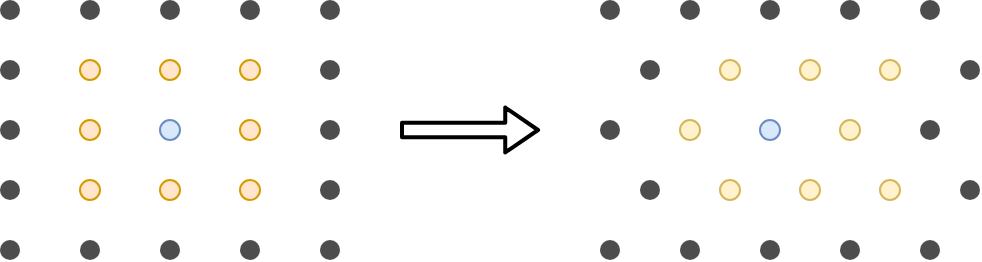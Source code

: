 <mxfile>
    <diagram id="eRGZcs7SG9Er2lhAttIu" name="Page-1">
        <mxGraphModel dx="608" dy="431" grid="1" gridSize="5" guides="1" tooltips="1" connect="1" arrows="1" fold="1" page="1" pageScale="1" pageWidth="850" pageHeight="1100" math="0" shadow="0">
            <root>
                <mxCell id="0"/>
                <mxCell id="1" parent="0" visible="0"/>
                <mxCell id="329" value="grid_transform_map_generation" parent="0"/>
                <mxCell id="330" value="" style="shape=ellipse;fillColor=#4D4D4D;strokeColor=none;html=1;sketch=0;shadow=0;" parent="329" vertex="1">
                    <mxGeometry x="380" y="240" width="10" height="10" as="geometry"/>
                </mxCell>
                <mxCell id="331" value="" style="shape=ellipse;fillColor=#4D4D4D;strokeColor=none;html=1;sketch=0;shadow=0;" parent="329" vertex="1">
                    <mxGeometry x="420" y="240" width="10" height="10" as="geometry"/>
                </mxCell>
                <mxCell id="332" value="" style="shape=ellipse;fillColor=#4D4D4D;strokeColor=none;html=1;sketch=0;shadow=0;" parent="329" vertex="1">
                    <mxGeometry x="460" y="240" width="10" height="10" as="geometry"/>
                </mxCell>
                <mxCell id="333" value="" style="shape=ellipse;fillColor=#4D4D4D;strokeColor=none;html=1;sketch=0;shadow=0;" parent="329" vertex="1">
                    <mxGeometry x="400" y="210" width="10" height="10" as="geometry"/>
                </mxCell>
                <mxCell id="334" value="" style="shape=ellipse;fillColor=#fff2cc;strokeColor=#d6b656;html=1;sketch=0;shadow=0;" parent="329" vertex="1">
                    <mxGeometry x="440" y="210" width="10" height="10" as="geometry"/>
                </mxCell>
                <mxCell id="335" value="" style="shape=ellipse;fillColor=#fff2cc;strokeColor=#d6b656;html=1;sketch=0;shadow=0;" parent="329" vertex="1">
                    <mxGeometry x="480" y="210" width="10" height="10" as="geometry"/>
                </mxCell>
                <mxCell id="336" value="" style="shape=ellipse;fillColor=#4D4D4D;strokeColor=none;html=1;sketch=0;shadow=0;" parent="329" vertex="1">
                    <mxGeometry x="380" y="180" width="10" height="10" as="geometry"/>
                </mxCell>
                <mxCell id="337" value="" style="shape=ellipse;fillColor=#fff2cc;strokeColor=#d6b656;html=1;sketch=0;shadow=0;" parent="329" vertex="1">
                    <mxGeometry x="420" y="180" width="10" height="10" as="geometry"/>
                </mxCell>
                <mxCell id="338" value="" style="shape=ellipse;fillColor=#dae8fc;strokeColor=#6c8ebf;html=1;sketch=0;shadow=0;" parent="329" vertex="1">
                    <mxGeometry x="460" y="180" width="10" height="10" as="geometry"/>
                </mxCell>
                <mxCell id="339" value="" style="shape=ellipse;fillColor=#4D4D4D;strokeColor=none;html=1;sketch=0;shadow=0;" parent="329" vertex="1">
                    <mxGeometry x="400" y="150" width="10" height="10" as="geometry"/>
                </mxCell>
                <mxCell id="340" value="" style="shape=ellipse;fillColor=#fff2cc;strokeColor=#d6b656;html=1;sketch=0;shadow=0;" parent="329" vertex="1">
                    <mxGeometry x="440" y="150" width="10" height="10" as="geometry"/>
                </mxCell>
                <mxCell id="341" value="" style="shape=ellipse;fillColor=#4D4D4D;strokeColor=none;html=1;sketch=0;shadow=0;" parent="329" vertex="1">
                    <mxGeometry x="380" y="120" width="10" height="10" as="geometry"/>
                </mxCell>
                <mxCell id="342" value="" style="shape=ellipse;fillColor=#4D4D4D;strokeColor=none;html=1;sketch=0;shadow=0;" parent="329" vertex="1">
                    <mxGeometry x="420" y="120" width="10" height="10" as="geometry"/>
                </mxCell>
                <mxCell id="343" value="" style="shape=ellipse;fillColor=#4D4D4D;strokeColor=none;html=1;sketch=0;shadow=0;" parent="329" vertex="1">
                    <mxGeometry x="460" y="120" width="10" height="10" as="geometry"/>
                </mxCell>
                <mxCell id="344" value="" style="shape=ellipse;fillColor=#4D4D4D;strokeColor=none;html=1;sketch=0;shadow=0;" parent="329" vertex="1">
                    <mxGeometry x="500" y="240" width="10" height="10" as="geometry"/>
                </mxCell>
                <mxCell id="345" value="" style="shape=ellipse;fillColor=#4D4D4D;strokeColor=none;html=1;sketch=0;shadow=0;" parent="329" vertex="1">
                    <mxGeometry x="540" y="240" width="10" height="10" as="geometry"/>
                </mxCell>
                <mxCell id="346" value="" style="shape=ellipse;fillColor=#fff2cc;strokeColor=#d6b656;html=1;sketch=0;shadow=0;" parent="329" vertex="1">
                    <mxGeometry x="520" y="210" width="10" height="10" as="geometry"/>
                </mxCell>
                <mxCell id="347" value="" style="shape=ellipse;fillColor=#4D4D4D;strokeColor=none;html=1;sketch=0;shadow=0;" parent="329" vertex="1">
                    <mxGeometry x="560" y="210" width="10" height="10" as="geometry"/>
                </mxCell>
                <mxCell id="348" value="" style="shape=ellipse;fillColor=#fff2cc;strokeColor=#d6b656;html=1;sketch=0;shadow=0;" parent="329" vertex="1">
                    <mxGeometry x="500" y="180" width="10" height="10" as="geometry"/>
                </mxCell>
                <mxCell id="349" value="" style="shape=ellipse;fillColor=#4D4D4D;strokeColor=none;html=1;sketch=0;shadow=0;" parent="329" vertex="1">
                    <mxGeometry x="540" y="180" width="10" height="10" as="geometry"/>
                </mxCell>
                <mxCell id="350" value="" style="shape=ellipse;fillColor=#fff2cc;strokeColor=#d6b656;html=1;sketch=0;shadow=0;" parent="329" vertex="1">
                    <mxGeometry x="480" y="150" width="10" height="10" as="geometry"/>
                </mxCell>
                <mxCell id="351" value="" style="shape=ellipse;fillColor=#fff2cc;strokeColor=#d6b656;html=1;sketch=0;shadow=0;" parent="329" vertex="1">
                    <mxGeometry x="520" y="150" width="10" height="10" as="geometry"/>
                </mxCell>
                <mxCell id="352" value="" style="shape=ellipse;fillColor=#4D4D4D;strokeColor=none;html=1;sketch=0;shadow=0;" parent="329" vertex="1">
                    <mxGeometry x="560" y="150" width="10" height="10" as="geometry"/>
                </mxCell>
                <mxCell id="353" value="" style="shape=ellipse;fillColor=#4D4D4D;strokeColor=none;html=1;sketch=0;shadow=0;" parent="329" vertex="1">
                    <mxGeometry x="500" y="120" width="10" height="10" as="geometry"/>
                </mxCell>
                <mxCell id="354" value="" style="shape=ellipse;fillColor=#4D4D4D;strokeColor=none;html=1;sketch=0;shadow=0;" parent="329" vertex="1">
                    <mxGeometry x="540" y="120" width="10" height="10" as="geometry"/>
                </mxCell>
                <mxCell id="355" value="" style="shape=ellipse;fillColor=#4D4D4D;strokeColor=none;html=1;sketch=0;shadow=0;" parent="329" vertex="1">
                    <mxGeometry x="80" y="240" width="10" height="10" as="geometry"/>
                </mxCell>
                <mxCell id="356" value="" style="shape=ellipse;fillColor=#4D4D4D;strokeColor=none;html=1;sketch=0;shadow=0;" parent="329" vertex="1">
                    <mxGeometry x="120" y="240" width="10" height="10" as="geometry"/>
                </mxCell>
                <mxCell id="357" value="" style="shape=ellipse;fillColor=#4D4D4D;strokeColor=none;html=1;sketch=0;shadow=0;" parent="329" vertex="1">
                    <mxGeometry x="160" y="240" width="10" height="10" as="geometry"/>
                </mxCell>
                <mxCell id="358" value="" style="shape=ellipse;fillColor=#4D4D4D;strokeColor=none;html=1;sketch=0;shadow=0;" parent="329" vertex="1">
                    <mxGeometry x="80" y="210" width="10" height="10" as="geometry"/>
                </mxCell>
                <mxCell id="359" value="" style="shape=ellipse;fillColor=#ffe6cc;strokeColor=#d79b00;html=1;sketch=0;shadow=0;" parent="329" vertex="1">
                    <mxGeometry x="120" y="210" width="10" height="10" as="geometry"/>
                </mxCell>
                <mxCell id="360" value="" style="shape=ellipse;fillColor=#ffe6cc;strokeColor=#d79b00;html=1;sketch=0;shadow=0;" parent="329" vertex="1">
                    <mxGeometry x="160" y="210" width="10" height="10" as="geometry"/>
                </mxCell>
                <mxCell id="361" value="" style="shape=ellipse;fillColor=#4D4D4D;strokeColor=none;html=1;sketch=0;shadow=0;" parent="329" vertex="1">
                    <mxGeometry x="80" y="180" width="10" height="10" as="geometry"/>
                </mxCell>
                <mxCell id="362" value="" style="shape=ellipse;fillColor=#ffe6cc;strokeColor=#d79b00;html=1;sketch=0;shadow=0;" parent="329" vertex="1">
                    <mxGeometry x="120" y="180" width="10" height="10" as="geometry"/>
                </mxCell>
                <mxCell id="363" value="" style="shape=ellipse;fillColor=#dae8fc;strokeColor=#6c8ebf;html=1;sketch=0;shadow=0;" parent="329" vertex="1">
                    <mxGeometry x="160" y="180" width="10" height="10" as="geometry"/>
                </mxCell>
                <mxCell id="364" value="" style="shape=ellipse;fillColor=#4D4D4D;strokeColor=none;html=1;sketch=0;shadow=0;" parent="329" vertex="1">
                    <mxGeometry x="80" y="150" width="10" height="10" as="geometry"/>
                </mxCell>
                <mxCell id="365" value="" style="shape=ellipse;fillColor=#ffe6cc;strokeColor=#d79b00;html=1;sketch=0;shadow=0;" parent="329" vertex="1">
                    <mxGeometry x="120" y="150" width="10" height="10" as="geometry"/>
                </mxCell>
                <mxCell id="366" value="" style="shape=ellipse;fillColor=#4D4D4D;strokeColor=none;html=1;sketch=0;shadow=0;" parent="329" vertex="1">
                    <mxGeometry x="80" y="120" width="10" height="10" as="geometry"/>
                </mxCell>
                <mxCell id="367" value="" style="shape=ellipse;fillColor=#4D4D4D;strokeColor=none;html=1;sketch=0;shadow=0;" parent="329" vertex="1">
                    <mxGeometry x="120" y="120" width="10" height="10" as="geometry"/>
                </mxCell>
                <mxCell id="368" value="" style="shape=ellipse;fillColor=#4D4D4D;strokeColor=none;html=1;sketch=0;shadow=0;" parent="329" vertex="1">
                    <mxGeometry x="160" y="120" width="10" height="10" as="geometry"/>
                </mxCell>
                <mxCell id="369" value="" style="shape=ellipse;fillColor=#4D4D4D;strokeColor=none;html=1;sketch=0;shadow=0;" parent="329" vertex="1">
                    <mxGeometry x="200" y="240" width="10" height="10" as="geometry"/>
                </mxCell>
                <mxCell id="370" value="" style="shape=ellipse;fillColor=#4D4D4D;strokeColor=none;html=1;sketch=0;shadow=0;" parent="329" vertex="1">
                    <mxGeometry x="240" y="240" width="10" height="10" as="geometry"/>
                </mxCell>
                <mxCell id="371" value="" style="shape=ellipse;fillColor=#ffe6cc;strokeColor=#d79b00;html=1;sketch=0;shadow=0;" parent="329" vertex="1">
                    <mxGeometry x="200" y="210" width="10" height="10" as="geometry"/>
                </mxCell>
                <mxCell id="372" value="" style="shape=ellipse;fillColor=#4D4D4D;strokeColor=none;html=1;sketch=0;shadow=0;" parent="329" vertex="1">
                    <mxGeometry x="240" y="210" width="10" height="10" as="geometry"/>
                </mxCell>
                <mxCell id="373" value="" style="shape=ellipse;fillColor=#ffe6cc;strokeColor=#d79b00;html=1;sketch=0;shadow=0;" parent="329" vertex="1">
                    <mxGeometry x="200" y="180" width="10" height="10" as="geometry"/>
                </mxCell>
                <mxCell id="374" value="" style="shape=ellipse;fillColor=#4D4D4D;strokeColor=none;html=1;sketch=0;shadow=0;" parent="329" vertex="1">
                    <mxGeometry x="240" y="180" width="10" height="10" as="geometry"/>
                </mxCell>
                <mxCell id="375" value="" style="shape=ellipse;fillColor=#ffe6cc;strokeColor=#d79b00;html=1;sketch=0;shadow=0;" parent="329" vertex="1">
                    <mxGeometry x="160" y="150" width="10" height="10" as="geometry"/>
                </mxCell>
                <mxCell id="376" value="" style="shape=ellipse;fillColor=#ffe6cc;strokeColor=#d79b00;html=1;sketch=0;shadow=0;" parent="329" vertex="1">
                    <mxGeometry x="200" y="150" width="10" height="10" as="geometry"/>
                </mxCell>
                <mxCell id="377" value="" style="shape=ellipse;fillColor=#4D4D4D;strokeColor=none;html=1;sketch=0;shadow=0;" parent="329" vertex="1">
                    <mxGeometry x="240" y="150" width="10" height="10" as="geometry"/>
                </mxCell>
                <mxCell id="378" value="" style="shape=ellipse;fillColor=#4D4D4D;strokeColor=none;html=1;sketch=0;shadow=0;" parent="329" vertex="1">
                    <mxGeometry x="200" y="120" width="10" height="10" as="geometry"/>
                </mxCell>
                <mxCell id="379" value="" style="shape=ellipse;fillColor=#4D4D4D;strokeColor=none;html=1;sketch=0;shadow=0;" parent="329" vertex="1">
                    <mxGeometry x="240" y="120" width="10" height="10" as="geometry"/>
                </mxCell>
                <mxCell id="380" value="" style="shape=flexArrow;endArrow=classic;html=1;rounded=1;shadow=0;labelBorderColor=none;comic=0;sketch=1;jiggle=0;curveFitting=0;simplification=1;sketchStyle=rough;strokeColor=default;strokeWidth=2;startSize=0;endSize=4.795;jumpStyle=none;endWidth=13.243;width=6.19;" parent="329" edge="1">
                    <mxGeometry width="50" height="50" relative="1" as="geometry">
                        <mxPoint x="280" y="185.0" as="sourcePoint"/>
                        <mxPoint x="350" y="185.0" as="targetPoint"/>
                    </mxGeometry>
                </mxCell>
                <mxCell id="381" value="map_generation_example" parent="0" visible="0"/>
                <mxCell id="382" value="" style="whiteSpace=wrap;html=1;aspect=fixed;strokeColor=#B3B3B3;strokeWidth=3;fillColor=#f8cecc;movable=1;resizable=1;rotatable=1;deletable=1;editable=1;connectable=1;" parent="381" vertex="1">
                    <mxGeometry x="350" y="365" width="250" height="250" as="geometry"/>
                </mxCell>
                <mxCell id="383" value="" style="shape=parallelogram;perimeter=parallelogramPerimeter;whiteSpace=wrap;html=1;fixedSize=1;strokeColor=none;strokeWidth=3;fillColor=#d5e8d4;flipH=0;size=40;" parent="381" vertex="1">
                    <mxGeometry x="495" y="490" width="60" height="60" as="geometry"/>
                </mxCell>
                <mxCell id="384" value="" style="shape=parallelogram;perimeter=parallelogramPerimeter;whiteSpace=wrap;html=1;fixedSize=1;strokeColor=none;strokeWidth=3;fillColor=#d5e8d4;flipH=0;size=30;" parent="381" vertex="1">
                    <mxGeometry x="505" y="505" width="60" height="45" as="geometry"/>
                </mxCell>
                <mxCell id="385" value="" style="shape=parallelogram;perimeter=parallelogramPerimeter;whiteSpace=wrap;html=1;fixedSize=1;strokeColor=none;strokeWidth=3;fillColor=#d5e8d4;flipH=0;size=40;" parent="381" vertex="1">
                    <mxGeometry x="415" y="520" width="60" height="60" as="geometry"/>
                </mxCell>
                <mxCell id="386" value="" style="shape=parallelogram;perimeter=parallelogramPerimeter;whiteSpace=wrap;html=1;fixedSize=1;strokeColor=none;strokeWidth=3;fillColor=#d5e8d4;flipH=0;size=40;" parent="381" vertex="1">
                    <mxGeometry x="405" y="505" width="60" height="60" as="geometry"/>
                </mxCell>
                <mxCell id="387" value="" style="shape=parallelogram;perimeter=parallelogramPerimeter;whiteSpace=wrap;html=1;fixedSize=1;strokeColor=none;strokeWidth=3;fillColor=#d5e8d4;flipH=0;size=40;" parent="381" vertex="1">
                    <mxGeometry x="405" y="445" width="80" height="60" as="geometry"/>
                </mxCell>
                <mxCell id="388" value="" style="shape=parallelogram;perimeter=parallelogramPerimeter;whiteSpace=wrap;html=1;fixedSize=1;strokeColor=none;strokeWidth=3;fillColor=#d5e8d4;flipH=1;size=30;" parent="381" vertex="1">
                    <mxGeometry x="405" y="505" width="80" height="45" as="geometry"/>
                </mxCell>
                <mxCell id="389" value="" style="shape=parallelogram;perimeter=parallelogramPerimeter;whiteSpace=wrap;html=1;fixedSize=1;strokeColor=none;strokeWidth=3;fillColor=#d5e8d4;flipH=1;size=50;" parent="381" vertex="1">
                    <mxGeometry x="405" y="445" width="90" height="75" as="geometry"/>
                </mxCell>
                <mxCell id="390" value="" style="shape=parallelogram;perimeter=parallelogramPerimeter;whiteSpace=wrap;html=1;fixedSize=1;strokeColor=none;strokeWidth=3;fillColor=#d5e8d4;flipH=1;size=10;" parent="381" vertex="1">
                    <mxGeometry x="415" y="430" width="70" height="15" as="geometry"/>
                </mxCell>
                <mxCell id="391" value="" style="shape=parallelogram;perimeter=parallelogramPerimeter;whiteSpace=wrap;html=1;fixedSize=1;strokeColor=none;strokeWidth=3;fillColor=#d5e8d4;flipH=0;size=10;" parent="381" vertex="1">
                    <mxGeometry x="405" y="430" width="70" height="15" as="geometry"/>
                </mxCell>
                <mxCell id="392" value="" style="shape=parallelogram;perimeter=parallelogramPerimeter;whiteSpace=wrap;html=1;fixedSize=1;strokeColor=none;strokeWidth=3;fillColor=#d5e8d4;flipH=0;size=10;" parent="381" vertex="1">
                    <mxGeometry x="465" y="520" width="75" height="15" as="geometry"/>
                </mxCell>
                <mxCell id="393" value="" style="shape=parallelogram;perimeter=parallelogramPerimeter;whiteSpace=wrap;html=1;fixedSize=1;strokeColor=none;strokeWidth=3;fillColor=#d5e8d4;flipH=1;size=10;" parent="381" vertex="1">
                    <mxGeometry x="405" y="565" width="30" height="15" as="geometry"/>
                </mxCell>
                <mxCell id="394" value="" style="shape=parallelogram;perimeter=parallelogramPerimeter;whiteSpace=wrap;html=1;fixedSize=1;strokeColor=none;strokeWidth=3;fillColor=#d5e8d4;flipH=1;size=10;" parent="381" vertex="1">
                    <mxGeometry x="535" y="490" width="30" height="15" as="geometry"/>
                </mxCell>
                <mxCell id="395" value="" style="shape=parallelogram;perimeter=parallelogramPerimeter;whiteSpace=wrap;html=1;fixedSize=1;strokeColor=none;strokeWidth=3;fillColor=#d5e8d4;flipH=1;size=50;" parent="381" vertex="1">
                    <mxGeometry x="425" y="475" width="90" height="75" as="geometry"/>
                </mxCell>
                <mxCell id="396" value="" style="shape=ellipse;fillColor=#f8cecc;strokeColor=#b85450;html=1;sketch=0;movable=0;resizable=0;rotatable=0;deletable=0;editable=0;connectable=0;" parent="381" vertex="1">
                    <mxGeometry x="360" y="590" width="10" height="10" as="geometry"/>
                </mxCell>
                <mxCell id="397" value="" style="shape=ellipse;fillColor=#f8cecc;strokeColor=#b85450;html=1;sketch=0;movable=0;resizable=0;rotatable=0;deletable=0;editable=0;connectable=0;" parent="381" vertex="1">
                    <mxGeometry x="400" y="590" width="10" height="10" as="geometry"/>
                </mxCell>
                <mxCell id="398" value="" style="shape=ellipse;fillColor=#f8cecc;strokeColor=#b85450;html=1;sketch=0;movable=0;resizable=0;rotatable=0;deletable=0;editable=0;connectable=0;" parent="381" vertex="1">
                    <mxGeometry x="440" y="590" width="10" height="10" as="geometry"/>
                </mxCell>
                <mxCell id="399" value="" style="shape=ellipse;fillColor=#f8cecc;strokeColor=#b85450;html=1;sketch=0;movable=0;resizable=0;rotatable=0;deletable=0;editable=0;connectable=0;" parent="381" vertex="1">
                    <mxGeometry x="380" y="560" width="10" height="10" as="geometry"/>
                </mxCell>
                <mxCell id="400" value="" style="shape=ellipse;fillColor=#d5e8d4;strokeColor=#82b366;html=1;sketch=0;movable=0;resizable=0;rotatable=0;deletable=0;editable=0;connectable=0;" parent="381" vertex="1">
                    <mxGeometry x="420" y="560" width="10" height="10" as="geometry"/>
                </mxCell>
                <mxCell id="401" value="" style="shape=ellipse;fillColor=#f8cecc;strokeColor=#b85450;html=1;sketch=0;movable=0;resizable=0;rotatable=0;deletable=0;editable=0;connectable=0;" parent="381" vertex="1">
                    <mxGeometry x="460" y="560" width="10" height="10" as="geometry"/>
                </mxCell>
                <mxCell id="402" value="" style="shape=ellipse;fillColor=#f8cecc;strokeColor=#b85450;html=1;sketch=0;movable=0;resizable=0;rotatable=0;deletable=0;editable=0;connectable=0;" parent="381" vertex="1">
                    <mxGeometry x="360" y="530" width="10" height="10" as="geometry"/>
                </mxCell>
                <mxCell id="403" value="" style="shape=ellipse;fillColor=#f8cecc;strokeColor=#b85450;html=1;sketch=0;movable=0;resizable=0;rotatable=0;deletable=0;editable=0;connectable=0;" parent="381" vertex="1">
                    <mxGeometry x="400" y="530" width="10" height="10" as="geometry"/>
                </mxCell>
                <mxCell id="404" value="" style="shape=ellipse;fillColor=#d5e8d4;strokeColor=#82b366;html=1;sketch=0;movable=0;resizable=0;rotatable=0;deletable=0;editable=0;connectable=0;" parent="381" vertex="1">
                    <mxGeometry x="440" y="530" width="10" height="10" as="geometry"/>
                </mxCell>
                <mxCell id="405" value="" style="shape=ellipse;fillColor=#f8cecc;strokeColor=#b85450;html=1;sketch=0;movable=0;resizable=0;rotatable=0;deletable=0;editable=0;connectable=0;" parent="381" vertex="1">
                    <mxGeometry x="380" y="500" width="10" height="10" as="geometry"/>
                </mxCell>
                <mxCell id="406" value="" style="shape=ellipse;fillColor=#d5e8d4;strokeColor=#82b366;html=1;sketch=0;movable=0;resizable=0;rotatable=0;deletable=0;editable=0;connectable=0;" parent="381" vertex="1">
                    <mxGeometry x="420" y="500" width="10" height="10" as="geometry"/>
                </mxCell>
                <mxCell id="407" value="" style="shape=ellipse;fillColor=#d5e8d4;strokeColor=#82b366;html=1;sketch=0;movable=0;resizable=0;rotatable=0;deletable=0;editable=0;connectable=0;" parent="381" vertex="1">
                    <mxGeometry x="460" y="500" width="10" height="10" as="geometry"/>
                </mxCell>
                <mxCell id="408" value="" style="shape=ellipse;fillColor=#f8cecc;strokeColor=#b85450;html=1;sketch=0;movable=0;resizable=0;rotatable=0;deletable=0;editable=0;connectable=0;" parent="381" vertex="1">
                    <mxGeometry x="360" y="470" width="10" height="10" as="geometry"/>
                </mxCell>
                <mxCell id="409" value="" style="shape=ellipse;fillColor=#f8cecc;strokeColor=#b85450;html=1;sketch=0;movable=0;resizable=0;rotatable=0;deletable=0;editable=0;connectable=0;" parent="381" vertex="1">
                    <mxGeometry x="400" y="470" width="10" height="10" as="geometry"/>
                </mxCell>
                <mxCell id="410" value="" style="shape=ellipse;fillColor=#d5e8d4;strokeColor=#82b366;html=1;sketch=0;movable=0;resizable=0;rotatable=0;deletable=0;editable=0;connectable=0;" parent="381" vertex="1">
                    <mxGeometry x="440" y="470" width="10" height="10" as="geometry"/>
                </mxCell>
                <mxCell id="411" value="" style="shape=ellipse;fillColor=#f8cecc;strokeColor=#b85450;html=1;sketch=0;movable=0;resizable=0;rotatable=0;deletable=0;editable=0;connectable=0;" parent="381" vertex="1">
                    <mxGeometry x="380" y="440" width="10" height="10" as="geometry"/>
                </mxCell>
                <mxCell id="412" value="" style="shape=ellipse;fillColor=#d5e8d4;strokeColor=#82b366;html=1;sketch=0;movable=0;resizable=0;rotatable=0;deletable=0;editable=0;connectable=0;" parent="381" vertex="1">
                    <mxGeometry x="420" y="440" width="10" height="10" as="geometry"/>
                </mxCell>
                <mxCell id="413" value="" style="shape=ellipse;fillColor=#d5e8d4;strokeColor=#82b366;html=1;sketch=0;movable=0;resizable=0;rotatable=0;deletable=0;editable=0;connectable=0;" parent="381" vertex="1">
                    <mxGeometry x="460" y="440" width="10" height="10" as="geometry"/>
                </mxCell>
                <mxCell id="414" value="" style="shape=ellipse;fillColor=#f8cecc;strokeColor=#b85450;html=1;sketch=0;movable=0;resizable=0;rotatable=0;deletable=0;editable=0;connectable=0;" parent="381" vertex="1">
                    <mxGeometry x="360" y="410" width="10" height="10" as="geometry"/>
                </mxCell>
                <mxCell id="415" value="" style="shape=ellipse;fillColor=#f8cecc;strokeColor=#b85450;html=1;sketch=0;movable=0;resizable=0;rotatable=0;deletable=0;editable=0;connectable=0;" parent="381" vertex="1">
                    <mxGeometry x="400" y="410" width="10" height="10" as="geometry"/>
                </mxCell>
                <mxCell id="416" value="" style="shape=ellipse;fillColor=#f8cecc;strokeColor=#b85450;html=1;sketch=0;movable=0;resizable=0;rotatable=0;deletable=0;editable=0;connectable=0;" parent="381" vertex="1">
                    <mxGeometry x="440" y="410" width="10" height="10" as="geometry"/>
                </mxCell>
                <mxCell id="417" value="" style="shape=ellipse;fillColor=#f8cecc;strokeColor=#b85450;html=1;sketch=0;movable=0;resizable=0;rotatable=0;deletable=0;editable=0;connectable=0;" parent="381" vertex="1">
                    <mxGeometry x="380" y="380" width="10" height="10" as="geometry"/>
                </mxCell>
                <mxCell id="418" value="" style="shape=ellipse;fillColor=#f8cecc;strokeColor=#b85450;html=1;sketch=0;movable=0;resizable=0;rotatable=0;deletable=0;editable=0;connectable=0;" parent="381" vertex="1">
                    <mxGeometry x="420" y="380" width="10" height="10" as="geometry"/>
                </mxCell>
                <mxCell id="419" value="" style="shape=ellipse;fillColor=#f8cecc;strokeColor=#b85450;html=1;sketch=0;movable=0;resizable=0;rotatable=0;deletable=0;editable=0;connectable=0;" parent="381" vertex="1">
                    <mxGeometry x="460" y="380" width="10" height="10" as="geometry"/>
                </mxCell>
                <mxCell id="420" value="" style="shape=ellipse;fillColor=#f8cecc;strokeColor=#b85450;html=1;sketch=0;movable=0;resizable=0;rotatable=0;deletable=0;editable=0;connectable=0;" parent="381" vertex="1">
                    <mxGeometry x="480" y="590" width="10" height="10" as="geometry"/>
                </mxCell>
                <mxCell id="421" value="" style="shape=ellipse;fillColor=#f8cecc;strokeColor=#b85450;html=1;sketch=0;movable=0;resizable=0;rotatable=0;deletable=0;editable=0;connectable=0;" parent="381" vertex="1">
                    <mxGeometry x="520" y="590" width="10" height="10" as="geometry"/>
                </mxCell>
                <mxCell id="422" value="" style="shape=ellipse;fillColor=#f8cecc;strokeColor=#b85450;html=1;sketch=0;movable=0;resizable=0;rotatable=0;deletable=0;editable=0;connectable=0;" parent="381" vertex="1">
                    <mxGeometry x="560" y="590" width="10" height="10" as="geometry"/>
                </mxCell>
                <mxCell id="423" value="" style="shape=ellipse;fillColor=#f8cecc;strokeColor=#b85450;html=1;sketch=0;movable=0;resizable=0;rotatable=0;deletable=0;editable=0;connectable=0;" parent="381" vertex="1">
                    <mxGeometry x="500" y="560" width="10" height="10" as="geometry"/>
                </mxCell>
                <mxCell id="424" value="" style="shape=ellipse;fillColor=#f8cecc;strokeColor=#b85450;html=1;sketch=0;movable=0;resizable=0;rotatable=0;deletable=0;editable=0;connectable=0;" parent="381" vertex="1">
                    <mxGeometry x="540" y="560" width="10" height="10" as="geometry"/>
                </mxCell>
                <mxCell id="425" value="" style="shape=ellipse;fillColor=#f8cecc;strokeColor=#b85450;html=1;sketch=0;movable=0;resizable=0;rotatable=0;deletable=0;editable=0;connectable=0;" parent="381" vertex="1">
                    <mxGeometry x="580" y="560" width="10" height="10" as="geometry"/>
                </mxCell>
                <mxCell id="426" value="" style="shape=ellipse;fillColor=#d5e8d4;strokeColor=#82b366;html=1;sketch=0;movable=0;resizable=0;rotatable=0;deletable=0;editable=0;connectable=0;" parent="381" vertex="1">
                    <mxGeometry x="480" y="530" width="10" height="10" as="geometry"/>
                </mxCell>
                <mxCell id="427" value="" style="shape=ellipse;fillColor=#d5e8d4;strokeColor=#82b366;html=1;sketch=0;movable=0;resizable=0;rotatable=0;deletable=0;editable=0;connectable=0;" parent="381" vertex="1">
                    <mxGeometry x="520" y="530" width="10" height="10" as="geometry"/>
                </mxCell>
                <mxCell id="428" value="" style="shape=ellipse;fillColor=#f8cecc;strokeColor=#b85450;html=1;sketch=0;movable=0;resizable=0;rotatable=0;deletable=0;editable=0;connectable=0;" parent="381" vertex="1">
                    <mxGeometry x="560" y="530" width="10" height="10" as="geometry"/>
                </mxCell>
                <mxCell id="429" value="" style="shape=ellipse;fillColor=#f8cecc;strokeColor=#b85450;html=1;sketch=0;movable=0;resizable=0;rotatable=0;deletable=0;editable=0;connectable=0;" parent="381" vertex="1">
                    <mxGeometry x="500" y="500" width="10" height="10" as="geometry"/>
                </mxCell>
                <mxCell id="430" value="" style="shape=ellipse;fillColor=#d5e8d4;strokeColor=#82b366;html=1;sketch=0;movable=0;resizable=0;rotatable=0;deletable=0;editable=0;connectable=0;" parent="381" vertex="1">
                    <mxGeometry x="540" y="500" width="10" height="10" as="geometry"/>
                </mxCell>
                <mxCell id="431" value="" style="shape=ellipse;fillColor=#f8cecc;strokeColor=#b85450;html=1;sketch=0;movable=0;resizable=0;rotatable=0;deletable=0;editable=0;connectable=0;" parent="381" vertex="1">
                    <mxGeometry x="580" y="500" width="10" height="10" as="geometry"/>
                </mxCell>
                <mxCell id="432" value="" style="shape=ellipse;fillColor=#f8cecc;strokeColor=#b85450;html=1;sketch=0;movable=0;resizable=0;rotatable=0;deletable=0;editable=0;connectable=0;" parent="381" vertex="1">
                    <mxGeometry x="480" y="470" width="10" height="10" as="geometry"/>
                </mxCell>
                <mxCell id="433" value="" style="shape=ellipse;fillColor=#f8cecc;strokeColor=#b85450;html=1;sketch=0;movable=0;resizable=0;rotatable=0;deletable=0;editable=0;connectable=0;" parent="381" vertex="1">
                    <mxGeometry x="520" y="470" width="10" height="10" as="geometry"/>
                </mxCell>
                <mxCell id="434" value="" style="shape=ellipse;fillColor=#f8cecc;strokeColor=#b85450;html=1;sketch=0;movable=0;resizable=0;rotatable=0;deletable=0;editable=0;connectable=0;" parent="381" vertex="1">
                    <mxGeometry x="560" y="470" width="10" height="10" as="geometry"/>
                </mxCell>
                <mxCell id="435" value="" style="shape=ellipse;fillColor=#f8cecc;strokeColor=#b85450;html=1;sketch=0;movable=0;resizable=0;rotatable=0;deletable=0;editable=0;connectable=0;" parent="381" vertex="1">
                    <mxGeometry x="500" y="440" width="10" height="10" as="geometry"/>
                </mxCell>
                <mxCell id="436" value="" style="shape=ellipse;fillColor=#f8cecc;strokeColor=#b85450;html=1;sketch=0;movable=0;resizable=0;rotatable=0;deletable=0;editable=0;connectable=0;" parent="381" vertex="1">
                    <mxGeometry x="540" y="440" width="10" height="10" as="geometry"/>
                </mxCell>
                <mxCell id="437" value="" style="shape=ellipse;fillColor=#f8cecc;strokeColor=#b85450;html=1;sketch=0;movable=0;resizable=0;rotatable=0;deletable=0;editable=0;connectable=0;" parent="381" vertex="1">
                    <mxGeometry x="580" y="440" width="10" height="10" as="geometry"/>
                </mxCell>
                <mxCell id="438" value="" style="shape=ellipse;fillColor=#f8cecc;strokeColor=#b85450;html=1;sketch=0;movable=0;resizable=0;rotatable=0;deletable=0;editable=0;connectable=0;" parent="381" vertex="1">
                    <mxGeometry x="480" y="410" width="10" height="10" as="geometry"/>
                </mxCell>
                <mxCell id="439" value="" style="shape=ellipse;fillColor=#f8cecc;strokeColor=#b85450;html=1;sketch=0;movable=0;resizable=0;rotatable=0;deletable=0;editable=0;connectable=0;" parent="381" vertex="1">
                    <mxGeometry x="520" y="410" width="10" height="10" as="geometry"/>
                </mxCell>
                <mxCell id="440" value="" style="shape=ellipse;fillColor=#f8cecc;strokeColor=#b85450;html=1;sketch=0;movable=0;resizable=0;rotatable=0;deletable=0;editable=0;connectable=0;" parent="381" vertex="1">
                    <mxGeometry x="560" y="410" width="10" height="10" as="geometry"/>
                </mxCell>
                <mxCell id="441" value="" style="shape=ellipse;fillColor=#f8cecc;strokeColor=#b85450;html=1;sketch=0;movable=0;resizable=0;rotatable=0;deletable=0;editable=0;connectable=0;" parent="381" vertex="1">
                    <mxGeometry x="500" y="380" width="10" height="10" as="geometry"/>
                </mxCell>
                <mxCell id="442" value="" style="shape=ellipse;fillColor=#f8cecc;strokeColor=#b85450;html=1;sketch=0;movable=0;resizable=0;rotatable=0;deletable=0;editable=0;connectable=0;" parent="381" vertex="1">
                    <mxGeometry x="540" y="380" width="10" height="10" as="geometry"/>
                </mxCell>
                <mxCell id="443" value="" style="shape=ellipse;fillColor=#f8cecc;strokeColor=#b85450;html=1;sketch=0;movable=0;resizable=0;rotatable=0;deletable=0;editable=0;connectable=0;" parent="381" vertex="1">
                    <mxGeometry x="580" y="380" width="10" height="10" as="geometry"/>
                </mxCell>
                <mxCell id="444" value="" style="endArrow=none;html=1;rounded=1;shadow=0;labelBorderColor=none;comic=0;sketch=1;jiggle=0;curveFitting=0;simplification=1;sketchStyle=rough;strokeColor=default;strokeWidth=3;startSize=0;endSize=0;jumpStyle=none;movable=0;resizable=0;rotatable=0;deletable=0;editable=0;connectable=0;" parent="381" edge="1">
                    <mxGeometry width="50" height="50" relative="1" as="geometry">
                        <mxPoint x="405" y="565" as="sourcePoint"/>
                        <mxPoint x="425" y="535" as="targetPoint"/>
                    </mxGeometry>
                </mxCell>
                <mxCell id="445" value="" style="endArrow=none;html=1;rounded=1;shadow=0;labelBorderColor=none;comic=0;sketch=1;jiggle=0;curveFitting=0;simplification=1;sketchStyle=rough;strokeColor=default;strokeWidth=3;startSize=0;endSize=0;jumpStyle=none;movable=0;resizable=0;rotatable=0;deletable=0;editable=0;connectable=0;" parent="381" edge="1">
                    <mxGeometry width="50" height="50" relative="1" as="geometry">
                        <mxPoint x="425" y="535" as="sourcePoint"/>
                        <mxPoint x="405" y="505" as="targetPoint"/>
                    </mxGeometry>
                </mxCell>
                <mxCell id="446" value="" style="endArrow=none;html=1;rounded=1;shadow=0;labelBorderColor=none;comic=0;sketch=1;jiggle=0;curveFitting=0;simplification=1;sketchStyle=rough;strokeColor=default;strokeWidth=3;startSize=0;endSize=0;jumpStyle=none;movable=0;resizable=0;rotatable=0;deletable=0;editable=0;connectable=0;" parent="381" edge="1">
                    <mxGeometry width="50" height="50" relative="1" as="geometry">
                        <mxPoint x="405" y="505" as="sourcePoint"/>
                        <mxPoint x="425" y="475" as="targetPoint"/>
                    </mxGeometry>
                </mxCell>
                <mxCell id="447" value="" style="endArrow=none;html=1;rounded=1;shadow=0;labelBorderColor=none;comic=0;sketch=1;jiggle=0;curveFitting=0;simplification=1;sketchStyle=rough;strokeColor=default;strokeWidth=3;startSize=0;endSize=0;jumpStyle=none;movable=0;resizable=0;rotatable=0;deletable=0;editable=0;connectable=0;" parent="381" edge="1">
                    <mxGeometry width="50" height="50" relative="1" as="geometry">
                        <mxPoint x="405" y="445" as="sourcePoint"/>
                        <mxPoint x="415" y="460" as="targetPoint"/>
                    </mxGeometry>
                </mxCell>
                <mxCell id="448" value="" style="endArrow=none;html=1;rounded=1;shadow=0;labelBorderColor=none;comic=0;sketch=1;jiggle=0;curveFitting=0;simplification=1;sketchStyle=rough;strokeColor=default;strokeWidth=3;startSize=0;endSize=0;jumpStyle=none;movable=0;resizable=0;rotatable=0;deletable=0;editable=0;connectable=0;" parent="381" edge="1">
                    <mxGeometry width="50" height="50" relative="1" as="geometry">
                        <mxPoint x="425" y="475" as="sourcePoint"/>
                        <mxPoint x="415" y="460" as="targetPoint"/>
                    </mxGeometry>
                </mxCell>
                <mxCell id="449" value="" style="endArrow=none;html=1;rounded=1;shadow=0;labelBorderColor=none;comic=0;sketch=1;jiggle=0;curveFitting=0;simplification=1;sketchStyle=rough;strokeColor=default;strokeWidth=3;startSize=0;endSize=0;jumpStyle=none;movable=0;resizable=0;rotatable=0;deletable=0;editable=0;connectable=0;" parent="381" edge="1">
                    <mxGeometry width="50" height="50" relative="1" as="geometry">
                        <mxPoint x="405" y="445" as="sourcePoint"/>
                        <mxPoint x="415" y="430" as="targetPoint"/>
                    </mxGeometry>
                </mxCell>
                <mxCell id="450" value="" style="endArrow=none;html=1;rounded=1;shadow=0;labelBorderColor=none;comic=0;sketch=1;jiggle=0;curveFitting=0;simplification=1;sketchStyle=rough;strokeColor=default;strokeWidth=3;startSize=0;endSize=0;jumpStyle=none;movable=0;resizable=0;rotatable=0;deletable=0;editable=0;connectable=0;" parent="381" edge="1">
                    <mxGeometry width="50" height="50" relative="1" as="geometry">
                        <mxPoint x="475" y="430" as="sourcePoint"/>
                        <mxPoint x="415" y="430" as="targetPoint"/>
                    </mxGeometry>
                </mxCell>
                <mxCell id="451" value="" style="endArrow=none;html=1;rounded=1;shadow=0;labelBorderColor=none;comic=0;sketch=1;jiggle=0;curveFitting=0;simplification=1;sketchStyle=rough;strokeColor=default;strokeWidth=3;startSize=0;endSize=0;jumpStyle=none;movable=0;resizable=0;rotatable=0;deletable=0;editable=0;connectable=0;" parent="381" edge="1">
                    <mxGeometry width="50" height="50" relative="1" as="geometry">
                        <mxPoint x="405" y="565" as="sourcePoint"/>
                        <mxPoint x="415" y="580" as="targetPoint"/>
                    </mxGeometry>
                </mxCell>
                <mxCell id="452" value="" style="endArrow=none;html=1;rounded=1;shadow=0;labelBorderColor=none;comic=0;sketch=1;jiggle=0;curveFitting=0;simplification=1;sketchStyle=rough;strokeColor=default;strokeWidth=3;startSize=0;endSize=0;jumpStyle=none;movable=0;resizable=0;rotatable=0;deletable=0;editable=0;connectable=0;" parent="381" edge="1">
                    <mxGeometry width="50" height="50" relative="1" as="geometry">
                        <mxPoint x="415" y="580" as="sourcePoint"/>
                        <mxPoint x="435" y="580" as="targetPoint"/>
                    </mxGeometry>
                </mxCell>
                <mxCell id="453" value="" style="endArrow=none;html=1;rounded=1;shadow=0;labelBorderColor=none;comic=0;sketch=1;jiggle=0;curveFitting=0;simplification=1;sketchStyle=rough;strokeColor=default;strokeWidth=3;startSize=0;endSize=0;jumpStyle=none;movable=0;resizable=0;rotatable=0;deletable=0;editable=0;connectable=0;" parent="381" edge="1">
                    <mxGeometry width="50" height="50" relative="1" as="geometry">
                        <mxPoint x="455" y="550" as="sourcePoint"/>
                        <mxPoint x="435" y="580" as="targetPoint"/>
                    </mxGeometry>
                </mxCell>
                <mxCell id="454" value="" style="endArrow=none;html=1;rounded=1;shadow=0;labelBorderColor=none;comic=0;sketch=1;jiggle=0;curveFitting=0;simplification=1;sketchStyle=rough;strokeColor=default;strokeWidth=3;startSize=0;endSize=0;jumpStyle=none;movable=0;resizable=0;rotatable=0;deletable=0;editable=0;connectable=0;" parent="381" edge="1">
                    <mxGeometry width="50" height="50" relative="1" as="geometry">
                        <mxPoint x="455" y="550" as="sourcePoint"/>
                        <mxPoint x="535" y="550" as="targetPoint"/>
                    </mxGeometry>
                </mxCell>
                <mxCell id="455" value="" style="endArrow=none;html=1;rounded=1;shadow=0;labelBorderColor=none;comic=0;sketch=1;jiggle=0;curveFitting=0;simplification=1;sketchStyle=rough;strokeColor=default;strokeWidth=3;startSize=0;endSize=0;jumpStyle=none;movable=0;resizable=0;rotatable=0;deletable=0;editable=0;connectable=0;" parent="381" edge="1">
                    <mxGeometry width="50" height="50" relative="1" as="geometry">
                        <mxPoint x="565" y="505" as="sourcePoint"/>
                        <mxPoint x="535" y="550" as="targetPoint"/>
                    </mxGeometry>
                </mxCell>
                <mxCell id="456" value="" style="endArrow=none;html=1;rounded=1;shadow=0;labelBorderColor=none;comic=0;sketch=1;jiggle=0;curveFitting=0;simplification=1;sketchStyle=rough;strokeColor=default;strokeWidth=3;startSize=0;endSize=0;jumpStyle=none;movable=0;resizable=0;rotatable=0;deletable=0;editable=0;connectable=0;" parent="381" edge="1">
                    <mxGeometry width="50" height="50" relative="1" as="geometry">
                        <mxPoint x="565" y="505" as="sourcePoint"/>
                        <mxPoint x="555" y="490" as="targetPoint"/>
                    </mxGeometry>
                </mxCell>
                <mxCell id="457" value="" style="endArrow=none;html=1;rounded=1;shadow=0;labelBorderColor=none;comic=0;sketch=1;jiggle=0;curveFitting=0;simplification=1;sketchStyle=rough;strokeColor=default;strokeWidth=3;startSize=0;endSize=0;jumpStyle=none;movable=0;resizable=0;rotatable=0;deletable=0;editable=0;connectable=0;" parent="381" edge="1">
                    <mxGeometry width="50" height="50" relative="1" as="geometry">
                        <mxPoint x="535" y="490" as="sourcePoint"/>
                        <mxPoint x="555" y="490" as="targetPoint"/>
                    </mxGeometry>
                </mxCell>
                <mxCell id="458" value="" style="endArrow=none;html=1;rounded=1;shadow=0;labelBorderColor=none;comic=0;sketch=1;jiggle=0;curveFitting=0;simplification=1;sketchStyle=rough;strokeColor=default;strokeWidth=3;startSize=0;endSize=0;jumpStyle=none;movable=0;resizable=0;rotatable=0;deletable=0;editable=0;connectable=0;" parent="381" edge="1">
                    <mxGeometry width="50" height="50" relative="1" as="geometry">
                        <mxPoint x="515" y="520" as="sourcePoint"/>
                        <mxPoint x="535" y="490" as="targetPoint"/>
                    </mxGeometry>
                </mxCell>
                <mxCell id="459" value="" style="endArrow=none;html=1;rounded=1;shadow=0;labelBorderColor=none;comic=0;sketch=1;jiggle=0;curveFitting=0;simplification=1;sketchStyle=rough;strokeColor=default;strokeWidth=3;startSize=0;endSize=0;jumpStyle=none;movable=0;resizable=0;rotatable=0;deletable=0;editable=0;connectable=0;" parent="381" edge="1">
                    <mxGeometry width="50" height="50" relative="1" as="geometry">
                        <mxPoint x="495" y="520" as="sourcePoint"/>
                        <mxPoint x="515" y="520" as="targetPoint"/>
                    </mxGeometry>
                </mxCell>
                <mxCell id="460" value="" style="endArrow=none;html=1;rounded=1;shadow=0;labelBorderColor=none;comic=0;sketch=1;jiggle=0;curveFitting=0;simplification=1;sketchStyle=rough;strokeColor=default;strokeWidth=3;startSize=0;endSize=0;jumpStyle=none;movable=0;resizable=0;rotatable=0;deletable=0;editable=0;connectable=0;" parent="381" edge="1">
                    <mxGeometry width="50" height="50" relative="1" as="geometry">
                        <mxPoint x="495" y="520" as="sourcePoint"/>
                        <mxPoint x="465" y="475" as="targetPoint"/>
                    </mxGeometry>
                </mxCell>
                <mxCell id="461" value="" style="endArrow=none;html=1;rounded=1;shadow=0;labelBorderColor=none;comic=0;sketch=1;jiggle=0;curveFitting=0;simplification=1;sketchStyle=rough;strokeColor=default;strokeWidth=3;startSize=0;endSize=0;jumpStyle=none;movable=0;resizable=0;rotatable=0;deletable=0;editable=0;connectable=0;" parent="381" edge="1">
                    <mxGeometry width="50" height="50" relative="1" as="geometry">
                        <mxPoint x="465" y="475.0" as="sourcePoint"/>
                        <mxPoint x="485" y="445.0" as="targetPoint"/>
                    </mxGeometry>
                </mxCell>
                <mxCell id="462" value="" style="endArrow=none;html=1;rounded=1;shadow=0;labelBorderColor=none;comic=0;sketch=1;jiggle=0;curveFitting=0;simplification=1;sketchStyle=rough;strokeColor=default;strokeWidth=3;startSize=0;endSize=0;jumpStyle=none;movable=0;resizable=0;rotatable=0;deletable=0;editable=0;connectable=0;" parent="381" edge="1">
                    <mxGeometry width="50" height="50" relative="1" as="geometry">
                        <mxPoint x="485" y="445.0" as="sourcePoint"/>
                        <mxPoint x="475" y="430.0" as="targetPoint"/>
                    </mxGeometry>
                </mxCell>
                <mxCell id="463" value="marching_square_triangle" parent="0" visible="0"/>
                <mxCell id="464" value="" style="verticalLabelPosition=bottom;verticalAlign=top;html=1;shape=mxgraph.basic.acute_triangle;dx=0.5;strokeColor=none;strokeWidth=3;fillColor=#d5e8d4;" parent="463" vertex="1">
                    <mxGeometry x="530" y="830" width="100" height="80" as="geometry"/>
                </mxCell>
                <mxCell id="465" value="" style="shape=parallelogram;perimeter=parallelogramPerimeter;whiteSpace=wrap;html=1;fixedSize=1;strokeColor=none;strokeWidth=3;fillColor=#d5e8d4;flipH=0;size=25;" parent="463" vertex="1">
                    <mxGeometry x="210.5" y="870" width="75" height="40" as="geometry"/>
                </mxCell>
                <mxCell id="466" value="" style="verticalLabelPosition=bottom;verticalAlign=top;html=1;shape=mxgraph.basic.acute_triangle;dx=0.5;strokeColor=none;strokeWidth=3;fillColor=#d5e8d4;flipH=1;" parent="463" vertex="1">
                    <mxGeometry x="259.5" y="870" width="50" height="40" as="geometry"/>
                </mxCell>
                <mxCell id="467" value="" style="verticalLabelPosition=bottom;verticalAlign=top;html=1;shape=mxgraph.basic.acute_triangle;dx=0.5;strokeColor=none;strokeWidth=3;fillColor=#d5e8d4;" parent="463" vertex="1">
                    <mxGeometry x="395" y="830" width="50" height="40" as="geometry"/>
                </mxCell>
                <mxCell id="468" value="" style="shape=parallelogram;perimeter=parallelogramPerimeter;whiteSpace=wrap;html=1;fixedSize=1;strokeColor=none;strokeWidth=3;fillColor=#d5e8d4;flipH=1;size=25;" parent="463" vertex="1">
                    <mxGeometry x="395" y="869" width="75" height="40" as="geometry"/>
                </mxCell>
                <mxCell id="469" value="" style="verticalLabelPosition=bottom;verticalAlign=top;html=1;shape=mxgraph.basic.acute_triangle;dx=0.5;strokeColor=none;strokeWidth=3;fillColor=#d5e8d4;flipH=1;" parent="463" vertex="1">
                    <mxGeometry x="420" y="750" width="50" height="40" as="geometry"/>
                </mxCell>
                <mxCell id="470" value="" style="verticalLabelPosition=bottom;verticalAlign=top;html=1;shape=mxgraph.basic.acute_triangle;dx=0.5;strokeColor=none;strokeWidth=3;fillColor=#d5e8d4;flipH=1;" parent="463" vertex="1">
                    <mxGeometry x="555" y="711" width="50" height="40" as="geometry"/>
                </mxCell>
                <mxCell id="471" value="" style="verticalLabelPosition=bottom;verticalAlign=top;html=1;shape=mxgraph.basic.acute_triangle;dx=0.5;strokeColor=none;strokeWidth=3;fillColor=#d5e8d4;flipH=1;" parent="463" vertex="1">
                    <mxGeometry x="210" y="750" width="50" height="40" as="geometry"/>
                </mxCell>
                <mxCell id="472" value="" style="verticalLabelPosition=bottom;verticalAlign=top;html=1;shape=mxgraph.basic.acute_triangle;dx=0.5;strokeColor=none;strokeWidth=3;fillColor=#d5e8d4;flipH=1;" parent="463" vertex="1">
                    <mxGeometry x="75" y="830" width="50" height="40" as="geometry"/>
                </mxCell>
                <mxCell id="473" value="" style="shape=parallelogram;perimeter=parallelogramPerimeter;whiteSpace=wrap;html=1;fixedSize=1;strokeColor=none;strokeWidth=3;fillColor=#d5e8d4;flipH=0;size=25;" parent="463" vertex="1">
                    <mxGeometry x="50" y="869" width="75" height="40" as="geometry"/>
                </mxCell>
                <mxCell id="474" value="" style="verticalLabelPosition=bottom;verticalAlign=top;html=1;shape=mxgraph.basic.acute_triangle;dx=0.5;strokeColor=none;strokeWidth=3;fillColor=#f8cecc;flipH=1;" parent="463" vertex="1">
                    <mxGeometry x="370" y="870" width="50" height="40" as="geometry"/>
                </mxCell>
                <mxCell id="475" value="" style="verticalLabelPosition=bottom;verticalAlign=top;html=1;shape=mxgraph.basic.acute_triangle;dx=0.5;strokeColor=none;strokeWidth=3;fillColor=#f8cecc;flipH=1;" parent="463" vertex="1">
                    <mxGeometry x="235" y="830" width="50" height="40" as="geometry"/>
                </mxCell>
                <mxCell id="476" value="" style="verticalLabelPosition=bottom;verticalAlign=top;html=1;shape=mxgraph.basic.acute_triangle;dx=0.5;strokeColor=none;strokeWidth=3;fillColor=#f8cecc;flipH=1;" parent="463" vertex="1">
                    <mxGeometry x="100" y="870" width="50" height="40" as="geometry"/>
                </mxCell>
                <mxCell id="477" value="" style="verticalLabelPosition=bottom;verticalAlign=top;html=1;shape=mxgraph.basic.acute_triangle;dx=0.5;strokeColor=none;strokeWidth=3;fillColor=#f8cecc;" parent="463" vertex="1">
                    <mxGeometry x="50" y="710" width="100" height="80" as="geometry"/>
                </mxCell>
                <mxCell id="478" value="" style="shape=parallelogram;perimeter=parallelogramPerimeter;whiteSpace=wrap;html=1;fixedSize=1;strokeColor=none;strokeWidth=3;fillColor=#f8cecc;flipH=0;size=25;" parent="463" vertex="1">
                    <mxGeometry x="530" y="750" width="75" height="40" as="geometry"/>
                </mxCell>
                <mxCell id="479" value="" style="verticalLabelPosition=bottom;verticalAlign=top;html=1;shape=mxgraph.basic.acute_triangle;dx=0.5;strokeColor=none;strokeWidth=3;fillColor=#f8cecc;flipH=1;" parent="463" vertex="1">
                    <mxGeometry x="579" y="750" width="50" height="40" as="geometry"/>
                </mxCell>
                <mxCell id="480" value="" style="verticalLabelPosition=bottom;verticalAlign=top;html=1;shape=mxgraph.basic.acute_triangle;dx=0.5;strokeColor=none;strokeWidth=3;fillColor=#f8cecc;flipH=1;" parent="463" vertex="1">
                    <mxGeometry x="395" y="711" width="50" height="40" as="geometry"/>
                </mxCell>
                <mxCell id="481" value="" style="shape=parallelogram;perimeter=parallelogramPerimeter;whiteSpace=wrap;html=1;fixedSize=1;strokeColor=none;strokeWidth=3;fillColor=#f8cecc;flipH=0;size=25;" parent="463" vertex="1">
                    <mxGeometry x="370" y="750" width="75" height="40" as="geometry"/>
                </mxCell>
                <mxCell id="482" value="" style="verticalLabelPosition=bottom;verticalAlign=top;html=1;shape=mxgraph.basic.acute_triangle;dx=0.5;strokeColor=none;strokeWidth=3;fillColor=#f8cecc;" parent="463" vertex="1">
                    <mxGeometry x="235" y="711" width="50" height="40" as="geometry"/>
                </mxCell>
                <mxCell id="483" value="" style="shape=parallelogram;perimeter=parallelogramPerimeter;whiteSpace=wrap;html=1;fixedSize=1;strokeColor=none;strokeWidth=3;fillColor=#f8cecc;flipH=1;size=25;" parent="463" vertex="1">
                    <mxGeometry x="235" y="750" width="75" height="40" as="geometry"/>
                </mxCell>
                <mxCell id="484" value="" style="shape=ellipse;fillColor=#f8cecc;strokeColor=#b85450;html=1;sketch=0;movable=1;resizable=1;rotatable=1;deletable=1;editable=1;connectable=1;strokeWidth=3;" parent="463" vertex="1">
                    <mxGeometry x="360" y="780" width="20" height="20" as="geometry"/>
                </mxCell>
                <mxCell id="485" value="" style="shape=ellipse;fillColor=#d5e8d4;strokeColor=#82b366;html=1;sketch=0;movable=1;resizable=1;rotatable=1;deletable=1;editable=1;connectable=1;strokeWidth=3;" parent="463" vertex="1">
                    <mxGeometry x="460" y="780" width="20" height="20" as="geometry"/>
                </mxCell>
                <mxCell id="486" value="" style="shape=ellipse;fillColor=#f8cecc;strokeColor=#b85450;html=1;sketch=0;movable=1;resizable=1;rotatable=1;deletable=1;editable=1;connectable=1;strokeWidth=3;" parent="463" vertex="1">
                    <mxGeometry x="410" y="700" width="20" height="20" as="geometry"/>
                </mxCell>
                <mxCell id="487" value="" style="endArrow=none;html=1;strokeWidth=3;shadow=0;fixDash=0;bendable=0;movable=1;cloneable=1;noJump=0;orthogonalLoop=0;enumerate=0;comic=0;endFill=1;startFill=1;arcSize=1;jumpStyle=none;startSize=0;endSize=0;strokeColor=default;rounded=1;flowAnimation=0;ignoreEdge=0;labelBorderColor=none;sketch=1;curveFitting=0;jiggle=0;" parent="463" edge="1">
                    <mxGeometry width="50" height="50" relative="1" as="geometry">
                        <mxPoint x="420" y="710" as="sourcePoint"/>
                        <mxPoint x="470" y="790" as="targetPoint"/>
                    </mxGeometry>
                </mxCell>
                <mxCell id="488" value="" style="endArrow=none;html=1;strokeWidth=3;shadow=0;fixDash=0;bendable=0;movable=1;cloneable=1;noJump=0;orthogonalLoop=0;enumerate=0;comic=0;endFill=1;startFill=1;arcSize=1;jumpStyle=none;startSize=0;endSize=0;strokeColor=default;rounded=1;flowAnimation=0;ignoreEdge=0;labelBorderColor=none;sketch=1;curveFitting=0;jiggle=0;" parent="463" edge="1">
                    <mxGeometry width="50" height="50" relative="1" as="geometry">
                        <mxPoint x="370" y="790" as="sourcePoint"/>
                        <mxPoint x="420" y="710" as="targetPoint"/>
                    </mxGeometry>
                </mxCell>
                <mxCell id="489" value="" style="endArrow=none;html=1;strokeWidth=3;shadow=0;fixDash=0;bendable=0;movable=1;cloneable=1;noJump=0;orthogonalLoop=0;enumerate=0;comic=0;endFill=1;startFill=1;arcSize=1;jumpStyle=none;startSize=0;endSize=0;strokeColor=default;rounded=1;flowAnimation=0;ignoreEdge=0;labelBorderColor=none;sketch=1;curveFitting=0;jiggle=0;" parent="463" edge="1">
                    <mxGeometry width="50" height="50" relative="1" as="geometry">
                        <mxPoint x="370" y="790" as="sourcePoint"/>
                        <mxPoint x="470" y="790" as="targetPoint"/>
                    </mxGeometry>
                </mxCell>
                <mxCell id="490" value="" style="shape=ellipse;fillColor=#d5e8d4;strokeColor=#82b366;html=1;sketch=0;movable=1;resizable=1;rotatable=1;deletable=1;editable=1;connectable=1;strokeWidth=3;" parent="463" vertex="1">
                    <mxGeometry x="200" y="780" width="20" height="20" as="geometry"/>
                </mxCell>
                <mxCell id="491" value="" style="shape=ellipse;fillColor=#f8cecc;strokeColor=#b85450;html=1;sketch=0;movable=1;resizable=1;rotatable=1;deletable=1;editable=1;connectable=1;strokeWidth=3;" parent="463" vertex="1">
                    <mxGeometry x="300" y="780" width="20" height="20" as="geometry"/>
                </mxCell>
                <mxCell id="492" value="" style="shape=ellipse;fillColor=#f8cecc;strokeColor=#b85450;html=1;sketch=0;movable=1;resizable=1;rotatable=1;deletable=1;editable=1;connectable=1;strokeWidth=3;" parent="463" vertex="1">
                    <mxGeometry x="250" y="700" width="20" height="20" as="geometry"/>
                </mxCell>
                <mxCell id="493" value="" style="endArrow=none;html=1;strokeWidth=3;shadow=0;fixDash=0;bendable=0;movable=1;cloneable=1;noJump=0;orthogonalLoop=0;enumerate=0;comic=0;endFill=1;startFill=1;arcSize=1;jumpStyle=none;startSize=0;endSize=0;strokeColor=default;rounded=1;flowAnimation=0;ignoreEdge=0;labelBorderColor=none;sketch=1;curveFitting=0;jiggle=0;" parent="463" edge="1">
                    <mxGeometry width="50" height="50" relative="1" as="geometry">
                        <mxPoint x="260" y="710" as="sourcePoint"/>
                        <mxPoint x="310" y="790" as="targetPoint"/>
                    </mxGeometry>
                </mxCell>
                <mxCell id="494" value="" style="endArrow=none;html=1;strokeWidth=3;shadow=0;fixDash=0;bendable=0;movable=1;cloneable=1;noJump=0;orthogonalLoop=0;enumerate=0;comic=0;endFill=1;startFill=1;arcSize=1;jumpStyle=none;startSize=0;endSize=0;strokeColor=default;rounded=1;flowAnimation=0;ignoreEdge=0;labelBorderColor=none;sketch=1;curveFitting=0;jiggle=0;" parent="463" edge="1">
                    <mxGeometry width="50" height="50" relative="1" as="geometry">
                        <mxPoint x="210.0" y="790" as="sourcePoint"/>
                        <mxPoint x="260" y="710" as="targetPoint"/>
                    </mxGeometry>
                </mxCell>
                <mxCell id="495" value="" style="endArrow=none;html=1;strokeWidth=3;shadow=0;fixDash=0;bendable=0;movable=1;cloneable=1;noJump=0;orthogonalLoop=0;enumerate=0;comic=0;endFill=1;startFill=1;arcSize=1;jumpStyle=none;startSize=0;endSize=0;strokeColor=default;rounded=1;flowAnimation=0;ignoreEdge=0;labelBorderColor=none;sketch=1;curveFitting=0;jiggle=0;" parent="463" edge="1">
                    <mxGeometry width="50" height="50" relative="1" as="geometry">
                        <mxPoint x="210.0" y="790" as="sourcePoint"/>
                        <mxPoint x="310" y="790" as="targetPoint"/>
                    </mxGeometry>
                </mxCell>
                <mxCell id="496" value="" style="shape=ellipse;fillColor=#f8cecc;strokeColor=#b85450;html=1;sketch=0;movable=1;resizable=1;rotatable=1;deletable=1;editable=1;connectable=1;strokeWidth=3;" parent="463" vertex="1">
                    <mxGeometry x="40" y="780" width="20" height="20" as="geometry"/>
                </mxCell>
                <mxCell id="497" value="" style="shape=ellipse;fillColor=#f8cecc;strokeColor=#b85450;html=1;sketch=0;movable=1;resizable=1;rotatable=1;deletable=1;editable=1;connectable=1;strokeWidth=3;" parent="463" vertex="1">
                    <mxGeometry x="140" y="780" width="20" height="20" as="geometry"/>
                </mxCell>
                <mxCell id="498" value="" style="shape=ellipse;fillColor=#f8cecc;strokeColor=#b85450;html=1;sketch=0;movable=1;resizable=1;rotatable=1;deletable=1;editable=1;connectable=1;strokeWidth=3;" parent="463" vertex="1">
                    <mxGeometry x="90" y="700" width="20" height="20" as="geometry"/>
                </mxCell>
                <mxCell id="499" value="" style="endArrow=none;html=1;strokeWidth=3;shadow=0;fixDash=0;bendable=0;movable=1;cloneable=1;noJump=0;orthogonalLoop=0;enumerate=0;comic=0;endFill=1;startFill=1;arcSize=1;jumpStyle=none;startSize=0;endSize=0;strokeColor=default;rounded=1;flowAnimation=0;ignoreEdge=0;labelBorderColor=none;sketch=1;curveFitting=0;jiggle=0;" parent="463" edge="1">
                    <mxGeometry width="50" height="50" relative="1" as="geometry">
                        <mxPoint x="100.0" y="710" as="sourcePoint"/>
                        <mxPoint x="150.0" y="790" as="targetPoint"/>
                    </mxGeometry>
                </mxCell>
                <mxCell id="500" value="" style="endArrow=none;html=1;strokeWidth=3;shadow=0;fixDash=0;bendable=0;movable=1;cloneable=1;noJump=0;orthogonalLoop=0;enumerate=0;comic=0;endFill=1;startFill=1;arcSize=1;jumpStyle=none;startSize=0;endSize=0;strokeColor=default;rounded=1;flowAnimation=0;ignoreEdge=0;labelBorderColor=none;sketch=1;curveFitting=0;jiggle=0;" parent="463" edge="1">
                    <mxGeometry width="50" height="50" relative="1" as="geometry">
                        <mxPoint x="50.0" y="790" as="sourcePoint"/>
                        <mxPoint x="100.0" y="710" as="targetPoint"/>
                    </mxGeometry>
                </mxCell>
                <mxCell id="501" value="" style="endArrow=none;html=1;strokeWidth=3;shadow=0;fixDash=0;bendable=0;movable=1;cloneable=1;noJump=0;orthogonalLoop=0;enumerate=0;comic=0;endFill=1;startFill=1;arcSize=1;jumpStyle=none;startSize=0;endSize=0;strokeColor=default;rounded=1;flowAnimation=0;ignoreEdge=0;labelBorderColor=none;sketch=1;curveFitting=0;jiggle=0;" parent="463" edge="1">
                    <mxGeometry width="50" height="50" relative="1" as="geometry">
                        <mxPoint x="50.0" y="790" as="sourcePoint"/>
                        <mxPoint x="150.0" y="790" as="targetPoint"/>
                    </mxGeometry>
                </mxCell>
                <mxCell id="502" value="" style="shape=ellipse;fillColor=#d5e8d4;strokeColor=#82b366;html=1;sketch=0;movable=1;resizable=1;rotatable=1;deletable=1;editable=1;connectable=1;strokeWidth=3;" parent="463" vertex="1">
                    <mxGeometry x="520" y="900" width="20" height="20" as="geometry"/>
                </mxCell>
                <mxCell id="503" value="" style="shape=ellipse;fillColor=#d5e8d4;strokeColor=#82b366;html=1;sketch=0;movable=1;resizable=1;rotatable=1;deletable=1;editable=1;connectable=1;strokeWidth=3;" parent="463" vertex="1">
                    <mxGeometry x="620" y="900" width="20" height="20" as="geometry"/>
                </mxCell>
                <mxCell id="504" value="" style="shape=ellipse;fillColor=#d5e8d4;strokeColor=#82b366;html=1;sketch=0;movable=1;resizable=1;rotatable=1;deletable=1;editable=1;connectable=1;strokeWidth=3;" parent="463" vertex="1">
                    <mxGeometry x="570" y="820" width="20" height="20" as="geometry"/>
                </mxCell>
                <mxCell id="505" value="" style="endArrow=none;html=1;strokeWidth=3;shadow=0;fixDash=0;bendable=0;movable=1;cloneable=1;noJump=0;orthogonalLoop=0;enumerate=0;comic=0;endFill=1;startFill=1;arcSize=1;jumpStyle=none;startSize=0;endSize=0;strokeColor=default;rounded=1;flowAnimation=0;ignoreEdge=0;labelBorderColor=none;sketch=1;curveFitting=0;jiggle=0;" parent="463" edge="1">
                    <mxGeometry width="50" height="50" relative="1" as="geometry">
                        <mxPoint x="580" y="830" as="sourcePoint"/>
                        <mxPoint x="630" y="910" as="targetPoint"/>
                    </mxGeometry>
                </mxCell>
                <mxCell id="506" value="" style="endArrow=none;html=1;strokeWidth=3;shadow=0;fixDash=0;bendable=0;movable=1;cloneable=1;noJump=0;orthogonalLoop=0;enumerate=0;comic=0;endFill=1;startFill=1;arcSize=1;jumpStyle=none;startSize=0;endSize=0;strokeColor=default;rounded=1;flowAnimation=0;ignoreEdge=0;labelBorderColor=none;sketch=1;curveFitting=0;jiggle=0;" parent="463" edge="1">
                    <mxGeometry width="50" height="50" relative="1" as="geometry">
                        <mxPoint x="530" y="910" as="sourcePoint"/>
                        <mxPoint x="580" y="830" as="targetPoint"/>
                    </mxGeometry>
                </mxCell>
                <mxCell id="507" value="" style="endArrow=none;html=1;strokeWidth=3;shadow=0;fixDash=0;bendable=0;movable=1;cloneable=1;noJump=0;orthogonalLoop=0;enumerate=0;comic=0;endFill=1;startFill=1;arcSize=1;jumpStyle=none;startSize=0;endSize=0;strokeColor=default;rounded=1;flowAnimation=0;ignoreEdge=0;labelBorderColor=none;sketch=1;curveFitting=0;jiggle=0;" parent="463" edge="1">
                    <mxGeometry width="50" height="50" relative="1" as="geometry">
                        <mxPoint x="530" y="910" as="sourcePoint"/>
                        <mxPoint x="630" y="910" as="targetPoint"/>
                    </mxGeometry>
                </mxCell>
                <mxCell id="508" value="" style="shape=ellipse;fillColor=#f8cecc;strokeColor=#b85450;html=1;sketch=0;movable=1;resizable=1;rotatable=1;deletable=1;editable=1;connectable=1;strokeWidth=3;" parent="463" vertex="1">
                    <mxGeometry x="360" y="900" width="20" height="20" as="geometry"/>
                </mxCell>
                <mxCell id="509" value="" style="shape=ellipse;fillColor=#d5e8d4;strokeColor=#82b366;html=1;sketch=0;movable=1;resizable=1;rotatable=1;deletable=1;editable=1;connectable=1;strokeWidth=3;" parent="463" vertex="1">
                    <mxGeometry x="460" y="900" width="20" height="20" as="geometry"/>
                </mxCell>
                <mxCell id="510" value="" style="shape=ellipse;fillColor=#d5e8d4;strokeColor=#82b366;html=1;sketch=0;movable=1;resizable=1;rotatable=1;deletable=1;editable=1;connectable=1;strokeWidth=3;" parent="463" vertex="1">
                    <mxGeometry x="410" y="820" width="20" height="20" as="geometry"/>
                </mxCell>
                <mxCell id="511" value="" style="endArrow=none;html=1;strokeWidth=3;shadow=0;fixDash=0;bendable=0;movable=1;cloneable=1;noJump=0;orthogonalLoop=0;enumerate=0;comic=0;endFill=1;startFill=1;arcSize=1;jumpStyle=none;startSize=0;endSize=0;strokeColor=default;rounded=1;flowAnimation=0;ignoreEdge=0;labelBorderColor=none;sketch=1;curveFitting=0;jiggle=0;" parent="463" edge="1">
                    <mxGeometry width="50" height="50" relative="1" as="geometry">
                        <mxPoint x="420" y="830" as="sourcePoint"/>
                        <mxPoint x="470" y="910" as="targetPoint"/>
                    </mxGeometry>
                </mxCell>
                <mxCell id="512" value="" style="endArrow=none;html=1;strokeWidth=3;shadow=0;fixDash=0;bendable=0;movable=1;cloneable=1;noJump=0;orthogonalLoop=0;enumerate=0;comic=0;endFill=1;startFill=1;arcSize=1;jumpStyle=none;startSize=0;endSize=0;strokeColor=default;rounded=1;flowAnimation=0;ignoreEdge=0;labelBorderColor=none;sketch=1;curveFitting=0;jiggle=0;" parent="463" edge="1">
                    <mxGeometry width="50" height="50" relative="1" as="geometry">
                        <mxPoint x="370" y="910" as="sourcePoint"/>
                        <mxPoint x="420" y="830" as="targetPoint"/>
                    </mxGeometry>
                </mxCell>
                <mxCell id="513" value="" style="endArrow=none;html=1;strokeWidth=3;shadow=0;fixDash=0;bendable=0;movable=1;cloneable=1;noJump=0;orthogonalLoop=0;enumerate=0;comic=0;endFill=1;startFill=1;arcSize=1;jumpStyle=none;startSize=0;endSize=0;strokeColor=default;rounded=1;flowAnimation=0;ignoreEdge=0;labelBorderColor=none;sketch=1;curveFitting=0;jiggle=0;" parent="463" edge="1">
                    <mxGeometry width="50" height="50" relative="1" as="geometry">
                        <mxPoint x="370" y="910" as="sourcePoint"/>
                        <mxPoint x="470" y="910" as="targetPoint"/>
                    </mxGeometry>
                </mxCell>
                <mxCell id="514" value="" style="shape=ellipse;fillColor=#f8cecc;strokeColor=#b85450;html=1;sketch=0;movable=1;resizable=1;rotatable=1;deletable=1;editable=1;connectable=1;strokeWidth=3;" parent="463" vertex="1">
                    <mxGeometry x="520" y="780" width="20" height="20" as="geometry"/>
                </mxCell>
                <mxCell id="515" value="" style="shape=ellipse;fillColor=#f8cecc;strokeColor=#b85450;html=1;sketch=0;movable=1;resizable=1;rotatable=1;deletable=1;editable=1;connectable=1;strokeWidth=3;" parent="463" vertex="1">
                    <mxGeometry x="620" y="780" width="20" height="20" as="geometry"/>
                </mxCell>
                <mxCell id="516" value="" style="shape=ellipse;fillColor=#d5e8d4;strokeColor=#82b366;html=1;sketch=0;movable=1;resizable=1;rotatable=1;deletable=1;editable=1;connectable=1;strokeWidth=3;" parent="463" vertex="1">
                    <mxGeometry x="570" y="700" width="20" height="20" as="geometry"/>
                </mxCell>
                <mxCell id="517" value="" style="endArrow=none;html=1;strokeWidth=3;shadow=0;fixDash=0;bendable=0;movable=1;cloneable=1;noJump=0;orthogonalLoop=0;enumerate=0;comic=0;endFill=1;startFill=1;arcSize=1;jumpStyle=none;startSize=0;endSize=0;strokeColor=default;rounded=1;flowAnimation=0;ignoreEdge=0;labelBorderColor=none;sketch=1;curveFitting=0;jiggle=0;" parent="463" edge="1">
                    <mxGeometry width="50" height="50" relative="1" as="geometry">
                        <mxPoint x="580" y="710" as="sourcePoint"/>
                        <mxPoint x="630" y="790" as="targetPoint"/>
                    </mxGeometry>
                </mxCell>
                <mxCell id="518" value="" style="endArrow=none;html=1;strokeWidth=3;shadow=0;fixDash=0;bendable=0;movable=1;cloneable=1;noJump=0;orthogonalLoop=0;enumerate=0;comic=0;endFill=1;startFill=1;arcSize=1;jumpStyle=none;startSize=0;endSize=0;strokeColor=default;rounded=1;flowAnimation=0;ignoreEdge=0;labelBorderColor=none;sketch=1;curveFitting=0;jiggle=0;" parent="463" edge="1">
                    <mxGeometry width="50" height="50" relative="1" as="geometry">
                        <mxPoint x="530" y="790" as="sourcePoint"/>
                        <mxPoint x="580" y="710" as="targetPoint"/>
                    </mxGeometry>
                </mxCell>
                <mxCell id="519" value="" style="endArrow=none;html=1;strokeWidth=3;shadow=0;fixDash=0;bendable=0;movable=1;cloneable=1;noJump=0;orthogonalLoop=0;enumerate=0;comic=0;endFill=1;startFill=1;arcSize=1;jumpStyle=none;startSize=0;endSize=0;strokeColor=default;rounded=1;flowAnimation=0;ignoreEdge=0;labelBorderColor=none;sketch=1;curveFitting=0;jiggle=0;" parent="463" edge="1">
                    <mxGeometry width="50" height="50" relative="1" as="geometry">
                        <mxPoint x="530" y="790" as="sourcePoint"/>
                        <mxPoint x="630" y="790" as="targetPoint"/>
                    </mxGeometry>
                </mxCell>
                <mxCell id="520" value="" style="endArrow=none;html=1;rounded=1;shadow=0;labelBorderColor=none;comic=0;sketch=1;jiggle=0;curveFitting=0;simplification=1;sketchStyle=rough;strokeColor=default;strokeWidth=3;startSize=0;endSize=0;jumpStyle=none;snapToPoint=0;" parent="463" edge="1">
                    <mxGeometry width="50" height="50" relative="1" as="geometry">
                        <mxPoint x="235" y="750" as="sourcePoint"/>
                        <mxPoint x="260" y="790" as="targetPoint"/>
                    </mxGeometry>
                </mxCell>
                <mxCell id="521" value="" style="endArrow=none;html=1;rounded=1;shadow=0;labelBorderColor=none;comic=0;sketch=1;jiggle=0;curveFitting=0;simplification=1;sketchStyle=rough;strokeColor=default;strokeWidth=3;startSize=0;endSize=0;jumpStyle=none;snapToPoint=0;" parent="463" edge="1">
                    <mxGeometry width="50" height="50" relative="1" as="geometry">
                        <mxPoint x="445" y="750" as="sourcePoint"/>
                        <mxPoint x="420" y="790" as="targetPoint"/>
                    </mxGeometry>
                </mxCell>
                <mxCell id="522" value="" style="endArrow=none;html=1;rounded=1;shadow=0;labelBorderColor=none;comic=0;sketch=1;jiggle=0;curveFitting=0;simplification=1;sketchStyle=rough;strokeColor=default;strokeWidth=3;startSize=0;endSize=0;jumpStyle=none;snapToPoint=0;" parent="463" edge="1">
                    <mxGeometry width="50" height="50" relative="1" as="geometry">
                        <mxPoint x="605" y="750" as="sourcePoint"/>
                        <mxPoint x="555" y="750" as="targetPoint"/>
                    </mxGeometry>
                </mxCell>
                <mxCell id="523" value="" style="shape=ellipse;fillColor=#d5e8d4;strokeColor=#82b366;html=1;sketch=0;movable=1;resizable=1;rotatable=1;deletable=1;editable=1;connectable=1;strokeWidth=3;" parent="463" vertex="1">
                    <mxGeometry x="200" y="900" width="20" height="20" as="geometry"/>
                </mxCell>
                <mxCell id="524" value="" style="shape=ellipse;fillColor=#d5e8d4;strokeColor=#82b366;html=1;sketch=0;movable=1;resizable=1;rotatable=1;deletable=1;editable=1;connectable=1;strokeWidth=3;" parent="463" vertex="1">
                    <mxGeometry x="300" y="900" width="20" height="20" as="geometry"/>
                </mxCell>
                <mxCell id="525" value="" style="shape=ellipse;fillColor=#f8cecc;strokeColor=#b85450;html=1;sketch=0;movable=1;resizable=1;rotatable=1;deletable=1;editable=1;connectable=1;strokeWidth=3;" parent="463" vertex="1">
                    <mxGeometry x="250" y="820" width="20" height="20" as="geometry"/>
                </mxCell>
                <mxCell id="526" value="" style="endArrow=none;html=1;strokeWidth=3;shadow=0;fixDash=0;bendable=0;movable=1;cloneable=1;noJump=0;orthogonalLoop=0;enumerate=0;comic=0;endFill=1;startFill=1;arcSize=1;jumpStyle=none;startSize=0;endSize=0;strokeColor=default;rounded=1;flowAnimation=0;ignoreEdge=0;labelBorderColor=none;sketch=1;curveFitting=0;jiggle=0;" parent="463" edge="1">
                    <mxGeometry width="50" height="50" relative="1" as="geometry">
                        <mxPoint x="260" y="830" as="sourcePoint"/>
                        <mxPoint x="310" y="910" as="targetPoint"/>
                    </mxGeometry>
                </mxCell>
                <mxCell id="527" value="" style="endArrow=none;html=1;strokeWidth=3;shadow=0;fixDash=0;bendable=0;movable=1;cloneable=1;noJump=0;orthogonalLoop=0;enumerate=0;comic=0;endFill=1;startFill=1;arcSize=1;jumpStyle=none;startSize=0;endSize=0;strokeColor=default;rounded=1;flowAnimation=0;ignoreEdge=0;labelBorderColor=none;sketch=1;curveFitting=0;jiggle=0;" parent="463" edge="1">
                    <mxGeometry width="50" height="50" relative="1" as="geometry">
                        <mxPoint x="210" y="910" as="sourcePoint"/>
                        <mxPoint x="260" y="830" as="targetPoint"/>
                    </mxGeometry>
                </mxCell>
                <mxCell id="528" value="" style="endArrow=none;html=1;strokeWidth=3;shadow=0;fixDash=0;bendable=0;movable=1;cloneable=1;noJump=0;orthogonalLoop=0;enumerate=0;comic=0;endFill=1;startFill=1;arcSize=1;jumpStyle=none;startSize=0;endSize=0;strokeColor=default;rounded=1;flowAnimation=0;ignoreEdge=0;labelBorderColor=none;sketch=1;curveFitting=0;jiggle=0;" parent="463" edge="1">
                    <mxGeometry width="50" height="50" relative="1" as="geometry">
                        <mxPoint x="210" y="910" as="sourcePoint"/>
                        <mxPoint x="310" y="910" as="targetPoint"/>
                    </mxGeometry>
                </mxCell>
                <mxCell id="529" value="" style="shape=ellipse;fillColor=#d5e8d4;strokeColor=#82b366;html=1;sketch=0;movable=1;resizable=1;rotatable=1;deletable=1;editable=1;connectable=1;strokeWidth=3;" parent="463" vertex="1">
                    <mxGeometry x="40" y="900" width="20" height="20" as="geometry"/>
                </mxCell>
                <mxCell id="530" value="" style="shape=ellipse;fillColor=#f8cecc;strokeColor=#b85450;html=1;sketch=0;movable=1;resizable=1;rotatable=1;deletable=1;editable=1;connectable=1;strokeWidth=3;" parent="463" vertex="1">
                    <mxGeometry x="140" y="900" width="20" height="20" as="geometry"/>
                </mxCell>
                <mxCell id="531" value="" style="shape=ellipse;fillColor=#d5e8d4;strokeColor=#82b366;html=1;sketch=0;movable=1;resizable=1;rotatable=1;deletable=1;editable=1;connectable=1;strokeWidth=3;" parent="463" vertex="1">
                    <mxGeometry x="90" y="820" width="20" height="20" as="geometry"/>
                </mxCell>
                <mxCell id="532" value="" style="endArrow=none;html=1;strokeWidth=3;shadow=0;fixDash=0;bendable=0;movable=1;cloneable=1;noJump=0;orthogonalLoop=0;enumerate=0;comic=0;endFill=1;startFill=1;arcSize=1;jumpStyle=none;startSize=0;endSize=0;strokeColor=default;rounded=1;flowAnimation=0;ignoreEdge=0;labelBorderColor=none;sketch=1;curveFitting=0;jiggle=0;" parent="463" edge="1">
                    <mxGeometry width="50" height="50" relative="1" as="geometry">
                        <mxPoint x="100" y="830" as="sourcePoint"/>
                        <mxPoint x="150" y="910" as="targetPoint"/>
                    </mxGeometry>
                </mxCell>
                <mxCell id="533" value="" style="endArrow=none;html=1;strokeWidth=3;shadow=0;fixDash=0;bendable=0;movable=1;cloneable=1;noJump=0;orthogonalLoop=0;enumerate=0;comic=0;endFill=1;startFill=1;arcSize=1;jumpStyle=none;startSize=0;endSize=0;strokeColor=default;rounded=1;flowAnimation=0;ignoreEdge=0;labelBorderColor=none;sketch=1;curveFitting=0;jiggle=0;" parent="463" edge="1">
                    <mxGeometry width="50" height="50" relative="1" as="geometry">
                        <mxPoint x="50" y="910" as="sourcePoint"/>
                        <mxPoint x="100" y="830" as="targetPoint"/>
                    </mxGeometry>
                </mxCell>
                <mxCell id="534" value="" style="endArrow=none;html=1;strokeWidth=3;shadow=0;fixDash=0;bendable=0;movable=1;cloneable=1;noJump=0;orthogonalLoop=0;enumerate=0;comic=0;endFill=1;startFill=1;arcSize=1;jumpStyle=none;startSize=0;endSize=0;strokeColor=default;rounded=1;flowAnimation=0;ignoreEdge=0;labelBorderColor=none;sketch=1;curveFitting=0;jiggle=0;" parent="463" edge="1">
                    <mxGeometry width="50" height="50" relative="1" as="geometry">
                        <mxPoint x="50" y="910" as="sourcePoint"/>
                        <mxPoint x="150" y="910" as="targetPoint"/>
                    </mxGeometry>
                </mxCell>
                <mxCell id="535" value="" style="endArrow=none;html=1;rounded=1;shadow=0;labelBorderColor=none;comic=0;sketch=1;jiggle=0;curveFitting=0;simplification=1;sketchStyle=rough;strokeColor=default;strokeWidth=3;startSize=0;endSize=0;jumpStyle=none;snapToPoint=0;" parent="463" edge="1">
                    <mxGeometry width="50" height="50" relative="1" as="geometry">
                        <mxPoint x="125" y="870" as="sourcePoint"/>
                        <mxPoint x="100" y="910" as="targetPoint"/>
                    </mxGeometry>
                </mxCell>
                <mxCell id="536" value="" style="endArrow=none;html=1;rounded=1;shadow=0;labelBorderColor=none;comic=0;sketch=1;jiggle=0;curveFitting=0;simplification=1;sketchStyle=rough;strokeColor=default;strokeWidth=3;startSize=0;endSize=0;jumpStyle=none;snapToPoint=0;" parent="463" edge="1">
                    <mxGeometry width="50" height="50" relative="1" as="geometry">
                        <mxPoint x="285" y="870" as="sourcePoint"/>
                        <mxPoint x="235" y="870" as="targetPoint"/>
                    </mxGeometry>
                </mxCell>
                <mxCell id="537" value="" style="endArrow=none;html=1;rounded=1;shadow=0;labelBorderColor=none;comic=0;sketch=1;jiggle=0;curveFitting=0;simplification=1;sketchStyle=rough;strokeColor=default;strokeWidth=3;startSize=0;endSize=0;jumpStyle=none;snapToPoint=0;" parent="463" edge="1">
                    <mxGeometry width="50" height="50" relative="1" as="geometry">
                        <mxPoint x="395" y="870" as="sourcePoint"/>
                        <mxPoint x="420" y="910" as="targetPoint"/>
                    </mxGeometry>
                </mxCell>
            </root>
        </mxGraphModel>
    </diagram>
</mxfile>